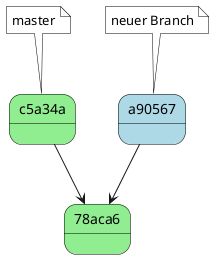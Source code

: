 @startuml
skinparam state {
  BackgroundColor white
  BorderColor black
}
skinparam note {
  BackgroundColor white
  BorderColor black
}


state "78aca6" as commit3 #LightGreen{
}
state "c5a34a" as commit3b #LightGreen{
}
state "a90567" as commit5 #LightBlue{
}

note top of commit5 : neuer Branch
note top of commit3b : master

commit3b --> commit3
commit5 --> commit3

@enduml
